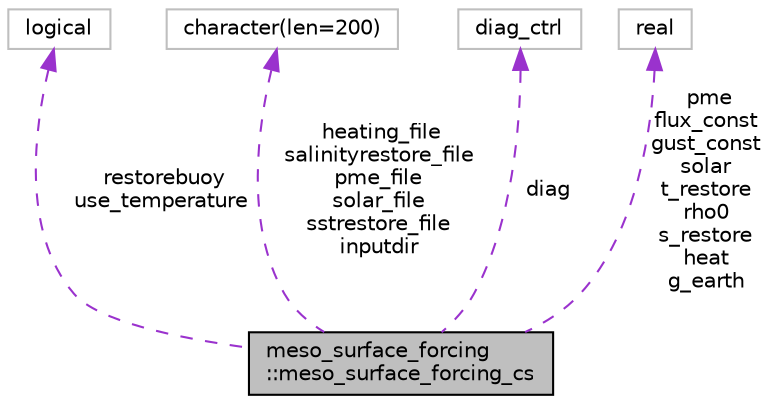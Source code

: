 digraph "meso_surface_forcing::meso_surface_forcing_cs"
{
 // INTERACTIVE_SVG=YES
 // LATEX_PDF_SIZE
  edge [fontname="Helvetica",fontsize="10",labelfontname="Helvetica",labelfontsize="10"];
  node [fontname="Helvetica",fontsize="10",shape=record];
  Node1 [label="meso_surface_forcing\l::meso_surface_forcing_cs",height=0.2,width=0.4,color="black", fillcolor="grey75", style="filled", fontcolor="black",tooltip="This control structure is used to store parameters associated with the MESO forcing."];
  Node2 -> Node1 [dir="back",color="darkorchid3",fontsize="10",style="dashed",label=" restorebuoy\nuse_temperature" ,fontname="Helvetica"];
  Node2 [label="logical",height=0.2,width=0.4,color="grey75", fillcolor="white", style="filled",tooltip=" "];
  Node3 -> Node1 [dir="back",color="darkorchid3",fontsize="10",style="dashed",label=" heating_file\nsalinityrestore_file\npme_file\nsolar_file\nsstrestore_file\ninputdir" ,fontname="Helvetica"];
  Node3 [label="character(len=200)",height=0.2,width=0.4,color="grey75", fillcolor="white", style="filled",tooltip=" "];
  Node4 -> Node1 [dir="back",color="darkorchid3",fontsize="10",style="dashed",label=" diag" ,fontname="Helvetica"];
  Node4 [label="diag_ctrl",height=0.2,width=0.4,color="grey75", fillcolor="white", style="filled",tooltip=" "];
  Node5 -> Node1 [dir="back",color="darkorchid3",fontsize="10",style="dashed",label=" pme\nflux_const\ngust_const\nsolar\nt_restore\nrho0\ns_restore\nheat\ng_earth" ,fontname="Helvetica"];
  Node5 [label="real",height=0.2,width=0.4,color="grey75", fillcolor="white", style="filled",tooltip=" "];
}
